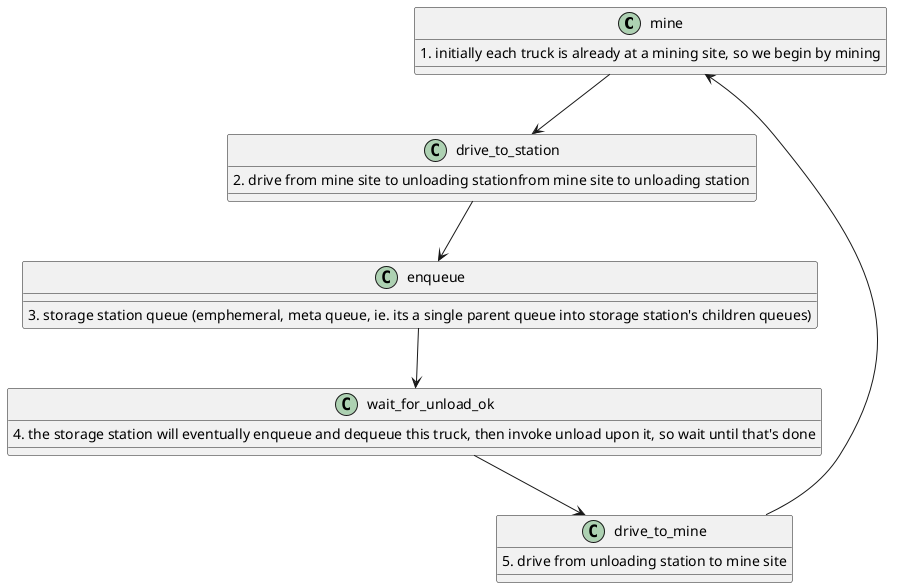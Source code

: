 @startuml

mine : 1. initially each truck is already at a mining site, so we begin by mining
drive_to_station : 2. drive from mine site to unloading stationfrom mine site to unloading station
enqueue : 3. storage station queue (emphemeral, meta queue, ie. its a single parent queue into storage station's children queues)
wait_for_unload_ok : 4. the storage station will eventually enqueue and dequeue this truck, then invoke unload upon it, so wait until that's done
drive_to_mine : 5. drive from unloading station to mine site

mine --> drive_to_station
drive_to_station --> enqueue
enqueue --> wait_for_unload_ok
wait_for_unload_ok --> drive_to_mine
drive_to_mine --> mine
@enduml